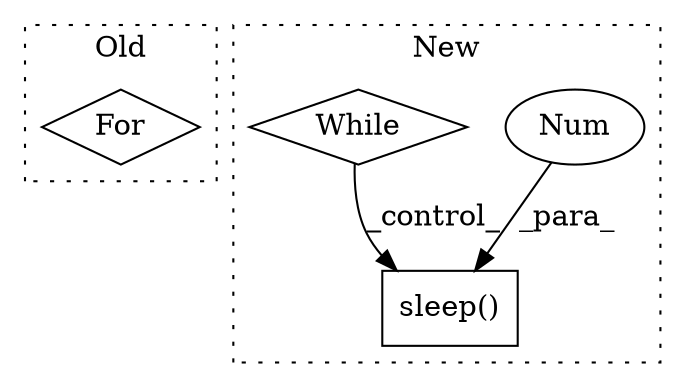 digraph G {
subgraph cluster0 {
1 [label="For" a="107" s="2015,2031" l="4,10" shape="diamond"];
label = "Old";
style="dotted";
}
subgraph cluster1 {
2 [label="sleep()" a="75" s="2420,2433" l="11,1" shape="box"];
3 [label="Num" a="76" s="2431" l="2" shape="ellipse"];
4 [label="While" a="52" s="2353,2393" l="6,10" shape="diamond"];
label = "New";
style="dotted";
}
3 -> 2 [label="_para_"];
4 -> 2 [label="_control_"];
}